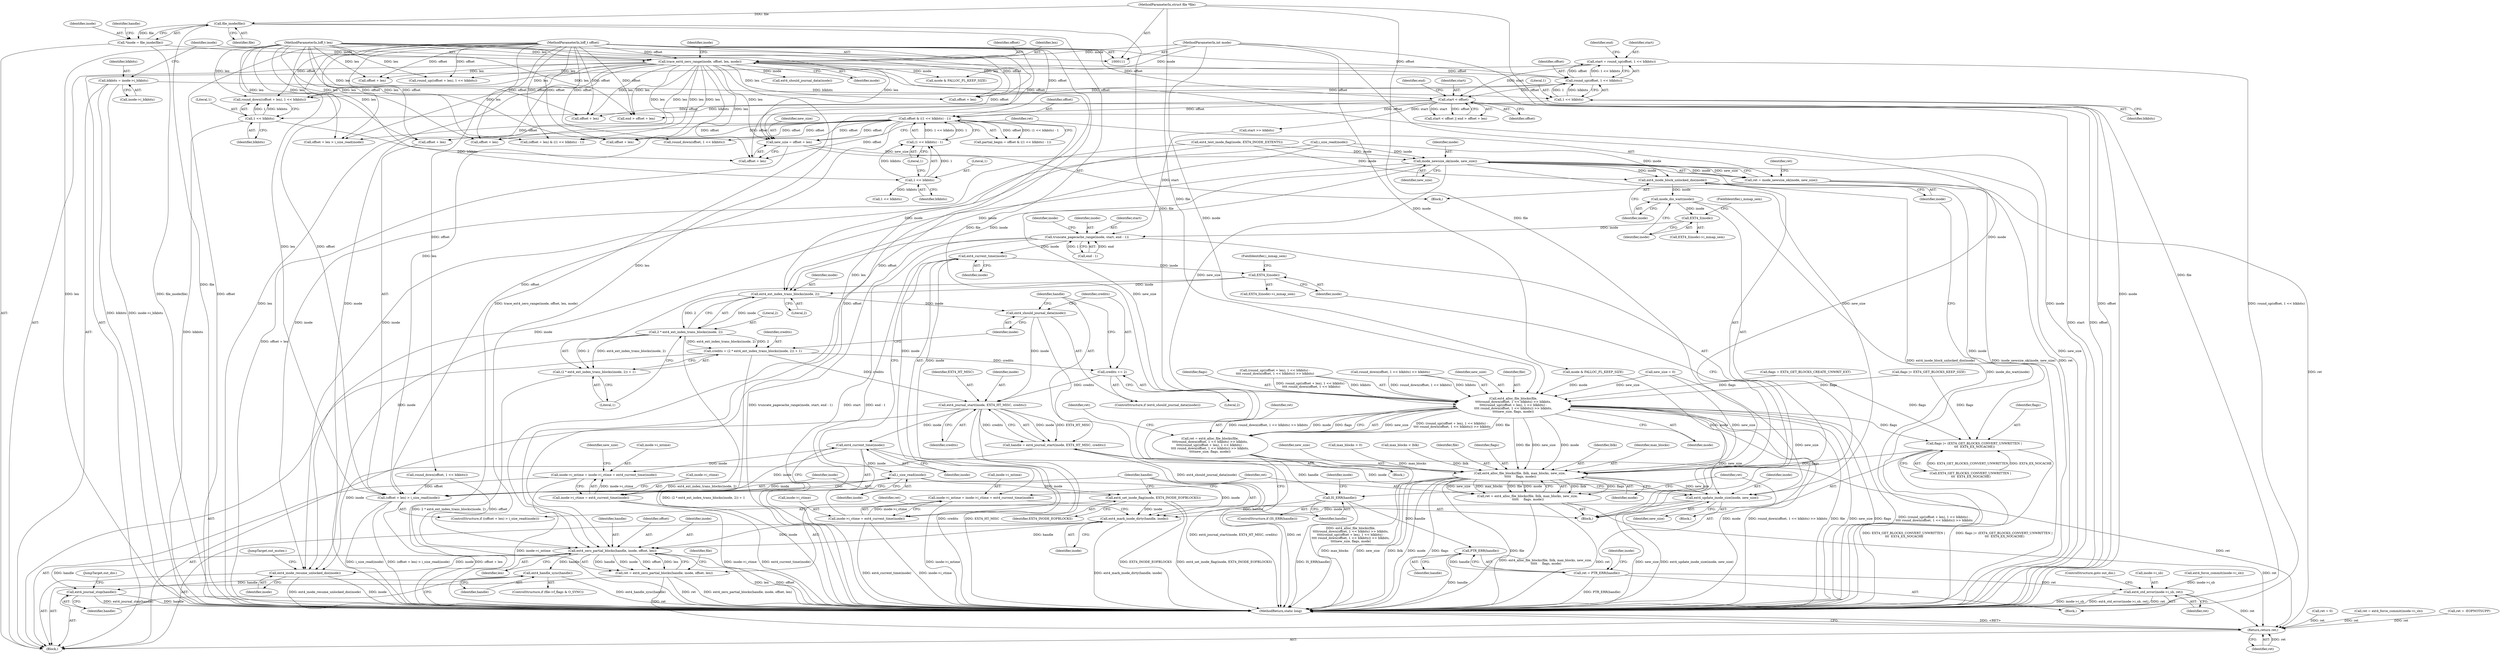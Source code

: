 digraph "0_linux_ea3d7209ca01da209cda6f0dea8be9cc4b7a933b_1@integer" {
"1000275" [label="(Call,new_size = offset + len)"];
"1000113" [label="(MethodParameterIn,loff_t offset)"];
"1000207" [label="(Call,offset & ((1 << blkbits) - 1))"];
"1000194" [label="(Call,start < offset)"];
"1000176" [label="(Call,start = round_up(offset, 1 << blkbits))"];
"1000178" [label="(Call,round_up(offset, 1 << blkbits))"];
"1000148" [label="(Call,trace_ext4_zero_range(inode, offset, len, mode))"];
"1000118" [label="(Call,*inode = file_inode(file))"];
"1000120" [label="(Call,file_inode(file))"];
"1000112" [label="(MethodParameterIn,struct file *file)"];
"1000114" [label="(MethodParameterIn,loff_t len)"];
"1000115" [label="(MethodParameterIn,int mode)"];
"1000180" [label="(Call,1 << blkbits)"];
"1000143" [label="(Call,blkbits = inode->i_blkbits)"];
"1000209" [label="(Call,(1 << blkbits) - 1)"];
"1000210" [label="(Call,1 << blkbits)"];
"1000189" [label="(Call,1 << blkbits)"];
"1000282" [label="(Call,inode_newsize_ok(inode, new_size))"];
"1000280" [label="(Call,ret = inode_newsize_ok(inode, new_size))"];
"1000488" [label="(Return,return ret;)"];
"1000305" [label="(Call,ext4_alloc_file_blocks(file,\n\t\t\t\tround_down(offset, 1 << blkbits) >> blkbits,\n\t\t\t\t(round_up((offset + len), 1 << blkbits) -\n\t\t\t\t round_down(offset, 1 << blkbits)) >> blkbits,\n\t\t\t\tnew_size, flags, mode))"];
"1000303" [label="(Call,ret = ext4_alloc_file_blocks(file,\n\t\t\t\tround_down(offset, 1 << blkbits) >> blkbits,\n\t\t\t\t(round_up((offset + len), 1 << blkbits) -\n\t\t\t\t round_down(offset, 1 << blkbits)) >> blkbits,\n\t\t\t\tnew_size, flags, mode))"];
"1000340" [label="(Call,flags |= (EXT4_GET_BLOCKS_CONVERT_UNWRITTEN |\n \t\t\t  EXT4_EX_NOCACHE))"];
"1000373" [label="(Call,ext4_alloc_file_blocks(file, lblk, max_blocks, new_size,\n \t\t\t\t\t     flags, mode))"];
"1000371" [label="(Call,ret = ext4_alloc_file_blocks(file, lblk, max_blocks, new_size,\n \t\t\t\t\t     flags, mode))"];
"1000444" [label="(Call,ext4_update_inode_size(inode, new_size))"];
"1000459" [label="(Call,ext4_mark_inode_dirty(handle, inode))"];
"1000464" [label="(Call,ext4_zero_partial_blocks(handle, inode, offset, len))"];
"1000462" [label="(Call,ret = ext4_zero_partial_blocks(handle, inode, offset, len))"];
"1000475" [label="(Call,ext4_handle_sync(handle))"];
"1000477" [label="(Call,ext4_journal_stop(handle))"];
"1000480" [label="(Call,ext4_inode_resume_unlocked_dio(inode))"];
"1000345" [label="(Call,ext4_inode_block_unlocked_dio(inode))"];
"1000347" [label="(Call,inode_dio_wait(inode))"];
"1000352" [label="(Call,EXT4_I(inode))"];
"1000355" [label="(Call,truncate_pagecache_range(inode, start, end - 1))"];
"1000369" [label="(Call,ext4_current_time(inode))"];
"1000361" [label="(Call,inode->i_mtime = inode->i_ctime = ext4_current_time(inode))"];
"1000365" [label="(Call,inode->i_ctime = ext4_current_time(inode))"];
"1000383" [label="(Call,EXT4_I(inode))"];
"1000401" [label="(Call,ext4_ext_index_trans_blocks(inode, 2))"];
"1000399" [label="(Call,2 * ext4_ext_index_trans_blocks(inode, 2))"];
"1000396" [label="(Call,credits = (2 * ext4_ext_index_trans_blocks(inode, 2)) + 1)"];
"1000408" [label="(Call,credits += 2)"];
"1000413" [label="(Call,ext4_journal_start(inode, EXT4_HT_MISC, credits))"];
"1000411" [label="(Call,handle = ext4_journal_start(inode, EXT4_HT_MISC, credits))"];
"1000418" [label="(Call,IS_ERR(handle))"];
"1000423" [label="(Call,PTR_ERR(handle))"];
"1000421" [label="(Call,ret = PTR_ERR(handle))"];
"1000425" [label="(Call,ext4_std_error(inode->i_sb, ret))"];
"1000439" [label="(Call,ext4_current_time(inode))"];
"1000431" [label="(Call,inode->i_mtime = inode->i_ctime = ext4_current_time(inode))"];
"1000435" [label="(Call,inode->i_ctime = ext4_current_time(inode))"];
"1000454" [label="(Call,i_size_read(inode))"];
"1000450" [label="(Call,(offset + len) > i_size_read(inode))"];
"1000456" [label="(Call,ext4_set_inode_flag(inode, EXT4_INODE_EOFBLOCKS))"];
"1000398" [label="(Call,(2 * ext4_ext_index_trans_blocks(inode, 2)) + 1)"];
"1000406" [label="(Call,ext4_should_journal_data(inode))"];
"1000365" [label="(Call,inode->i_ctime = ext4_current_time(inode))"];
"1000189" [label="(Call,1 << blkbits)"];
"1000265" [label="(Call,mode & FALLOC_FL_KEEP_SIZE)"];
"1000482" [label="(JumpTarget,out_mutex:)"];
"1000382" [label="(Call,EXT4_I(inode)->i_mmap_sem)"];
"1000274" [label="(Block,)"];
"1000401" [label="(Call,ext4_ext_index_trans_blocks(inode, 2))"];
"1000308" [label="(Call,round_down(offset, 1 << blkbits))"];
"1000477" [label="(Call,ext4_journal_stop(handle))"];
"1000199" [label="(Call,offset + len)"];
"1000464" [label="(Call,ext4_zero_partial_blocks(handle, inode, offset, len))"];
"1000340" [label="(Call,flags |= (EXT4_GET_BLOCKS_CONVERT_UNWRITTEN |\n \t\t\t  EXT4_EX_NOCACHE))"];
"1000469" [label="(ControlStructure,if (file->f_flags & O_SYNC))"];
"1000114" [label="(MethodParameterIn,loff_t len)"];
"1000197" [label="(Call,end > offset + len)"];
"1000288" [label="(Call,flags = EXT4_GET_BLOCKS_CREATE_UNWRIT_EXT)"];
"1000120" [label="(Call,file_inode(file))"];
"1000371" [label="(Call,ret = ext4_alloc_file_blocks(file, lblk, max_blocks, new_size,\n \t\t\t\t\t     flags, mode))"];
"1000286" [label="(Identifier,ret)"];
"1000180" [label="(Call,1 << blkbits)"];
"1000295" [label="(Call,flags |= EXT4_GET_BLOCKS_KEEP_SIZE)"];
"1000375" [label="(Identifier,lblk)"];
"1000475" [label="(Call,ext4_handle_sync(handle))"];
"1000402" [label="(Identifier,inode)"];
"1000451" [label="(Call,offset + len)"];
"1000449" [label="(ControlStructure,if ((offset + len) > i_size_read(inode)))"];
"1000207" [label="(Call,offset & ((1 << blkbits) - 1))"];
"1000362" [label="(Call,inode->i_mtime)"];
"1000363" [label="(Identifier,inode)"];
"1000191" [label="(Identifier,blkbits)"];
"1000304" [label="(Identifier,ret)"];
"1000376" [label="(Identifier,max_blocks)"];
"1000176" [label="(Call,start = round_up(offset, 1 << blkbits))"];
"1000345" [label="(Call,ext4_inode_block_unlocked_dio(inode))"];
"1000383" [label="(Call,EXT4_I(inode))"];
"1000128" [label="(Call,new_size = 0)"];
"1000377" [label="(Identifier,new_size)"];
"1000352" [label="(Call,EXT4_I(inode))"];
"1000336" [label="(Call,max_blocks > 0)"];
"1000415" [label="(Identifier,EXT4_HT_MISC)"];
"1000403" [label="(Literal,2)"];
"1000330" [label="(Identifier,flags)"];
"1000444" [label="(Call,ext4_update_inode_size(inode, new_size))"];
"1000436" [label="(Call,inode->i_ctime)"];
"1000314" [label="(Call,(round_up((offset + len), 1 << blkbits) -\n\t\t\t\t round_down(offset, 1 << blkbits)) >> blkbits)"];
"1000361" [label="(Call,inode->i_mtime = inode->i_ctime = ext4_current_time(inode))"];
"1000433" [label="(Identifier,inode)"];
"1000116" [label="(Block,)"];
"1000307" [label="(Call,round_down(offset, 1 << blkbits) >> blkbits)"];
"1000418" [label="(Call,IS_ERR(handle))"];
"1000466" [label="(Identifier,inode)"];
"1000479" [label="(JumpTarget,out_dio:)"];
"1000277" [label="(Call,offset + len)"];
"1000455" [label="(Identifier,inode)"];
"1000454" [label="(Call,i_size_read(inode))"];
"1000182" [label="(Identifier,blkbits)"];
"1000302" [label="(Block,)"];
"1000179" [label="(Identifier,offset)"];
"1000461" [label="(Identifier,inode)"];
"1000405" [label="(ControlStructure,if (ext4_should_journal_data(inode)))"];
"1000421" [label="(Call,ret = PTR_ERR(handle))"];
"1000435" [label="(Call,inode->i_ctime = ext4_current_time(inode))"];
"1000478" [label="(Identifier,handle)"];
"1000356" [label="(Identifier,inode)"];
"1000144" [label="(Identifier,blkbits)"];
"1000275" [label="(Call,new_size = offset + len)"];
"1000212" [label="(Identifier,blkbits)"];
"1000205" [label="(Call,partial_begin = offset & ((1 << blkbits) - 1))"];
"1000354" [label="(FieldIdentifier,i_mmap_sem)"];
"1000253" [label="(Call,ext4_test_inode_flag(inode, EXT4_INODE_EXTENTS))"];
"1000236" [label="(Call,max_blocks < lblk)"];
"1000413" [label="(Call,ext4_journal_start(inode, EXT4_HT_MISC, credits))"];
"1000178" [label="(Call,round_up(offset, 1 << blkbits))"];
"1000118" [label="(Call,*inode = file_inode(file))"];
"1000422" [label="(Identifier,ret)"];
"1000323" [label="(Call,round_down(offset, 1 << blkbits))"];
"1000432" [label="(Call,inode->i_mtime)"];
"1000346" [label="(Identifier,inode)"];
"1000150" [label="(Identifier,offset)"];
"1000459" [label="(Call,ext4_mark_inode_dirty(handle, inode))"];
"1000370" [label="(Identifier,inode)"];
"1000112" [label="(MethodParameterIn,struct file *file)"];
"1000227" [label="(Call,start >> blkbits)"];
"1000216" [label="(Call,(offset + len) & ((1 << blkbits) - 1))"];
"1000450" [label="(Call,(offset + len) > i_size_read(inode))"];
"1000366" [label="(Call,inode->i_ctime)"];
"1000481" [label="(Identifier,inode)"];
"1000217" [label="(Call,offset + len)"];
"1000353" [label="(Identifier,inode)"];
"1000280" [label="(Call,ret = inode_newsize_ok(inode, new_size))"];
"1000209" [label="(Call,(1 << blkbits) - 1)"];
"1000329" [label="(Identifier,new_size)"];
"1000351" [label="(Call,EXT4_I(inode)->i_mmap_sem)"];
"1000357" [label="(Identifier,start)"];
"1000143" [label="(Call,blkbits = inode->i_blkbits)"];
"1000430" [label="(ControlStructure,goto out_dio;)"];
"1000373" [label="(Call,ext4_alloc_file_blocks(file, lblk, max_blocks, new_size,\n \t\t\t\t\t     flags, mode))"];
"1000132" [label="(Call,ret = 0)"];
"1000446" [label="(Identifier,new_size)"];
"1000292" [label="(Call,mode & FALLOC_FL_KEEP_SIZE)"];
"1000488" [label="(Return,return ret;)"];
"1000417" [label="(ControlStructure,if (IS_ERR(handle)))"];
"1000268" [label="(Call,offset + len > i_size_read(inode))"];
"1000385" [label="(FieldIdentifier,i_mmap_sem)"];
"1000184" [label="(Identifier,end)"];
"1000463" [label="(Identifier,ret)"];
"1000439" [label="(Call,ext4_current_time(inode))"];
"1000443" [label="(Block,)"];
"1000355" [label="(Call,truncate_pagecache_range(inode, start, end - 1))"];
"1000151" [label="(Identifier,len)"];
"1000221" [label="(Call,1 << blkbits)"];
"1000115" [label="(MethodParameterIn,int mode)"];
"1000425" [label="(Call,ext4_std_error(inode->i_sb, ret))"];
"1000374" [label="(Identifier,file)"];
"1000166" [label="(Call,ret = ext4_force_commit(inode->i_sb))"];
"1000426" [label="(Call,inode->i_sb)"];
"1000113" [label="(MethodParameterIn,loff_t offset)"];
"1000396" [label="(Call,credits = (2 * ext4_ext_index_trans_blocks(inode, 2)) + 1)"];
"1000193" [label="(Call,start < offset || end > offset + len)"];
"1000276" [label="(Identifier,new_size)"];
"1000379" [label="(Identifier,mode)"];
"1000407" [label="(Identifier,inode)"];
"1000431" [label="(Call,inode->i_mtime = inode->i_ctime = ext4_current_time(inode))"];
"1000190" [label="(Literal,1)"];
"1000411" [label="(Call,handle = ext4_journal_start(inode, EXT4_HT_MISC, credits))"];
"1000186" [label="(Call,offset + len)"];
"1000208" [label="(Identifier,offset)"];
"1000342" [label="(Call,EXT4_GET_BLOCKS_CONVERT_UNWRITTEN |\n \t\t\t  EXT4_EX_NOCACHE)"];
"1000408" [label="(Call,credits += 2)"];
"1000257" [label="(Call,ret = -EOPNOTSUPP)"];
"1000419" [label="(Identifier,handle)"];
"1000211" [label="(Literal,1)"];
"1000406" [label="(Call,ext4_should_journal_data(inode))"];
"1000272" [label="(Call,i_size_read(inode))"];
"1000457" [label="(Identifier,inode)"];
"1000489" [label="(Identifier,ret)"];
"1000400" [label="(Literal,2)"];
"1000198" [label="(Identifier,end)"];
"1000195" [label="(Identifier,start)"];
"1000210" [label="(Call,1 << blkbits)"];
"1000348" [label="(Identifier,inode)"];
"1000317" [label="(Call,offset + len)"];
"1000442" [label="(Identifier,new_size)"];
"1000185" [label="(Call,round_down((offset + len), 1 << blkbits))"];
"1000177" [label="(Identifier,start)"];
"1000423" [label="(Call,PTR_ERR(handle))"];
"1000316" [label="(Call,round_up((offset + len), 1 << blkbits))"];
"1000462" [label="(Call,ret = ext4_zero_partial_blocks(handle, inode, offset, len))"];
"1000397" [label="(Identifier,credits)"];
"1000429" [label="(Identifier,ret)"];
"1000460" [label="(Identifier,handle)"];
"1000468" [label="(Identifier,len)"];
"1000399" [label="(Call,2 * ext4_ext_index_trans_blocks(inode, 2))"];
"1000305" [label="(Call,ext4_alloc_file_blocks(file,\n\t\t\t\tround_down(offset, 1 << blkbits) >> blkbits,\n\t\t\t\t(round_up((offset + len), 1 << blkbits) -\n\t\t\t\t round_down(offset, 1 << blkbits)) >> blkbits,\n\t\t\t\tnew_size, flags, mode))"];
"1000420" [label="(Block,)"];
"1000456" [label="(Call,ext4_set_inode_flag(inode, EXT4_INODE_EOFBLOCKS))"];
"1000283" [label="(Identifier,inode)"];
"1000476" [label="(Identifier,handle)"];
"1000410" [label="(Literal,2)"];
"1000145" [label="(Call,inode->i_blkbits)"];
"1000163" [label="(Call,ext4_should_journal_data(inode))"];
"1000465" [label="(Identifier,handle)"];
"1000303" [label="(Call,ret = ext4_alloc_file_blocks(file,\n\t\t\t\tround_down(offset, 1 << blkbits) >> blkbits,\n\t\t\t\t(round_up((offset + len), 1 << blkbits) -\n\t\t\t\t round_down(offset, 1 << blkbits)) >> blkbits,\n\t\t\t\tnew_size, flags, mode))"];
"1000157" [label="(Identifier,inode)"];
"1000347" [label="(Call,inode_dio_wait(inode))"];
"1000333" [label="(Identifier,ret)"];
"1000194" [label="(Call,start < offset)"];
"1000196" [label="(Identifier,offset)"];
"1000369" [label="(Call,ext4_current_time(inode))"];
"1000119" [label="(Identifier,inode)"];
"1000124" [label="(Identifier,handle)"];
"1000213" [label="(Literal,1)"];
"1000284" [label="(Identifier,new_size)"];
"1000440" [label="(Identifier,inode)"];
"1000480" [label="(Call,ext4_inode_resume_unlocked_dio(inode))"];
"1000424" [label="(Identifier,handle)"];
"1000427" [label="(Identifier,inode)"];
"1000398" [label="(Call,(2 * ext4_ext_index_trans_blocks(inode, 2)) + 1)"];
"1000168" [label="(Call,ext4_force_commit(inode->i_sb))"];
"1000152" [label="(Identifier,mode)"];
"1000281" [label="(Identifier,ret)"];
"1000306" [label="(Identifier,file)"];
"1000269" [label="(Call,offset + len)"];
"1000282" [label="(Call,inode_newsize_ok(inode, new_size))"];
"1000149" [label="(Identifier,inode)"];
"1000339" [label="(Block,)"];
"1000467" [label="(Identifier,offset)"];
"1000378" [label="(Identifier,flags)"];
"1000358" [label="(Call,end - 1)"];
"1000472" [label="(Identifier,file)"];
"1000372" [label="(Identifier,ret)"];
"1000445" [label="(Identifier,inode)"];
"1000414" [label="(Identifier,inode)"];
"1000181" [label="(Literal,1)"];
"1000341" [label="(Identifier,flags)"];
"1000404" [label="(Literal,1)"];
"1000458" [label="(Identifier,EXT4_INODE_EOFBLOCKS)"];
"1000384" [label="(Identifier,inode)"];
"1000148" [label="(Call,trace_ext4_zero_range(inode, offset, len, mode))"];
"1000331" [label="(Identifier,mode)"];
"1000416" [label="(Identifier,credits)"];
"1000412" [label="(Identifier,handle)"];
"1000409" [label="(Identifier,credits)"];
"1000490" [label="(MethodReturn,static long)"];
"1000121" [label="(Identifier,file)"];
"1000275" -> "1000274"  [label="AST: "];
"1000275" -> "1000277"  [label="CFG: "];
"1000276" -> "1000275"  [label="AST: "];
"1000277" -> "1000275"  [label="AST: "];
"1000281" -> "1000275"  [label="CFG: "];
"1000275" -> "1000490"  [label="DDG: offset + len"];
"1000113" -> "1000275"  [label="DDG: offset"];
"1000207" -> "1000275"  [label="DDG: offset"];
"1000114" -> "1000275"  [label="DDG: len"];
"1000148" -> "1000275"  [label="DDG: len"];
"1000275" -> "1000282"  [label="DDG: new_size"];
"1000113" -> "1000111"  [label="AST: "];
"1000113" -> "1000490"  [label="DDG: offset"];
"1000113" -> "1000148"  [label="DDG: offset"];
"1000113" -> "1000178"  [label="DDG: offset"];
"1000113" -> "1000185"  [label="DDG: offset"];
"1000113" -> "1000186"  [label="DDG: offset"];
"1000113" -> "1000194"  [label="DDG: offset"];
"1000113" -> "1000197"  [label="DDG: offset"];
"1000113" -> "1000199"  [label="DDG: offset"];
"1000113" -> "1000207"  [label="DDG: offset"];
"1000113" -> "1000216"  [label="DDG: offset"];
"1000113" -> "1000217"  [label="DDG: offset"];
"1000113" -> "1000268"  [label="DDG: offset"];
"1000113" -> "1000269"  [label="DDG: offset"];
"1000113" -> "1000277"  [label="DDG: offset"];
"1000113" -> "1000308"  [label="DDG: offset"];
"1000113" -> "1000316"  [label="DDG: offset"];
"1000113" -> "1000317"  [label="DDG: offset"];
"1000113" -> "1000323"  [label="DDG: offset"];
"1000113" -> "1000450"  [label="DDG: offset"];
"1000113" -> "1000451"  [label="DDG: offset"];
"1000113" -> "1000464"  [label="DDG: offset"];
"1000207" -> "1000205"  [label="AST: "];
"1000207" -> "1000209"  [label="CFG: "];
"1000208" -> "1000207"  [label="AST: "];
"1000209" -> "1000207"  [label="AST: "];
"1000205" -> "1000207"  [label="CFG: "];
"1000207" -> "1000205"  [label="DDG: offset"];
"1000207" -> "1000205"  [label="DDG: (1 << blkbits) - 1"];
"1000194" -> "1000207"  [label="DDG: offset"];
"1000209" -> "1000207"  [label="DDG: 1 << blkbits"];
"1000209" -> "1000207"  [label="DDG: 1"];
"1000207" -> "1000216"  [label="DDG: offset"];
"1000207" -> "1000217"  [label="DDG: offset"];
"1000207" -> "1000268"  [label="DDG: offset"];
"1000207" -> "1000269"  [label="DDG: offset"];
"1000207" -> "1000277"  [label="DDG: offset"];
"1000207" -> "1000308"  [label="DDG: offset"];
"1000207" -> "1000450"  [label="DDG: offset"];
"1000207" -> "1000451"  [label="DDG: offset"];
"1000207" -> "1000464"  [label="DDG: offset"];
"1000194" -> "1000193"  [label="AST: "];
"1000194" -> "1000196"  [label="CFG: "];
"1000195" -> "1000194"  [label="AST: "];
"1000196" -> "1000194"  [label="AST: "];
"1000198" -> "1000194"  [label="CFG: "];
"1000193" -> "1000194"  [label="CFG: "];
"1000194" -> "1000490"  [label="DDG: start"];
"1000194" -> "1000490"  [label="DDG: offset"];
"1000194" -> "1000193"  [label="DDG: start"];
"1000194" -> "1000193"  [label="DDG: offset"];
"1000176" -> "1000194"  [label="DDG: start"];
"1000178" -> "1000194"  [label="DDG: offset"];
"1000194" -> "1000197"  [label="DDG: offset"];
"1000194" -> "1000199"  [label="DDG: offset"];
"1000194" -> "1000227"  [label="DDG: start"];
"1000176" -> "1000116"  [label="AST: "];
"1000176" -> "1000178"  [label="CFG: "];
"1000177" -> "1000176"  [label="AST: "];
"1000178" -> "1000176"  [label="AST: "];
"1000184" -> "1000176"  [label="CFG: "];
"1000176" -> "1000490"  [label="DDG: round_up(offset, 1 << blkbits)"];
"1000178" -> "1000176"  [label="DDG: offset"];
"1000178" -> "1000176"  [label="DDG: 1 << blkbits"];
"1000178" -> "1000180"  [label="CFG: "];
"1000179" -> "1000178"  [label="AST: "];
"1000180" -> "1000178"  [label="AST: "];
"1000148" -> "1000178"  [label="DDG: offset"];
"1000180" -> "1000178"  [label="DDG: 1"];
"1000180" -> "1000178"  [label="DDG: blkbits"];
"1000178" -> "1000185"  [label="DDG: offset"];
"1000178" -> "1000186"  [label="DDG: offset"];
"1000148" -> "1000116"  [label="AST: "];
"1000148" -> "1000152"  [label="CFG: "];
"1000149" -> "1000148"  [label="AST: "];
"1000150" -> "1000148"  [label="AST: "];
"1000151" -> "1000148"  [label="AST: "];
"1000152" -> "1000148"  [label="AST: "];
"1000157" -> "1000148"  [label="CFG: "];
"1000148" -> "1000490"  [label="DDG: len"];
"1000148" -> "1000490"  [label="DDG: mode"];
"1000148" -> "1000490"  [label="DDG: trace_ext4_zero_range(inode, offset, len, mode)"];
"1000148" -> "1000490"  [label="DDG: inode"];
"1000148" -> "1000490"  [label="DDG: offset"];
"1000118" -> "1000148"  [label="DDG: inode"];
"1000114" -> "1000148"  [label="DDG: len"];
"1000115" -> "1000148"  [label="DDG: mode"];
"1000148" -> "1000163"  [label="DDG: inode"];
"1000148" -> "1000185"  [label="DDG: len"];
"1000148" -> "1000186"  [label="DDG: len"];
"1000148" -> "1000197"  [label="DDG: len"];
"1000148" -> "1000199"  [label="DDG: len"];
"1000148" -> "1000216"  [label="DDG: len"];
"1000148" -> "1000217"  [label="DDG: len"];
"1000148" -> "1000265"  [label="DDG: mode"];
"1000148" -> "1000268"  [label="DDG: len"];
"1000148" -> "1000269"  [label="DDG: len"];
"1000148" -> "1000277"  [label="DDG: len"];
"1000148" -> "1000316"  [label="DDG: len"];
"1000148" -> "1000317"  [label="DDG: len"];
"1000148" -> "1000450"  [label="DDG: len"];
"1000148" -> "1000451"  [label="DDG: len"];
"1000148" -> "1000464"  [label="DDG: len"];
"1000118" -> "1000116"  [label="AST: "];
"1000118" -> "1000120"  [label="CFG: "];
"1000119" -> "1000118"  [label="AST: "];
"1000120" -> "1000118"  [label="AST: "];
"1000124" -> "1000118"  [label="CFG: "];
"1000118" -> "1000490"  [label="DDG: file_inode(file)"];
"1000120" -> "1000118"  [label="DDG: file"];
"1000120" -> "1000121"  [label="CFG: "];
"1000121" -> "1000120"  [label="AST: "];
"1000120" -> "1000490"  [label="DDG: file"];
"1000112" -> "1000120"  [label="DDG: file"];
"1000120" -> "1000305"  [label="DDG: file"];
"1000120" -> "1000373"  [label="DDG: file"];
"1000112" -> "1000111"  [label="AST: "];
"1000112" -> "1000490"  [label="DDG: file"];
"1000112" -> "1000305"  [label="DDG: file"];
"1000112" -> "1000373"  [label="DDG: file"];
"1000114" -> "1000111"  [label="AST: "];
"1000114" -> "1000490"  [label="DDG: len"];
"1000114" -> "1000185"  [label="DDG: len"];
"1000114" -> "1000186"  [label="DDG: len"];
"1000114" -> "1000197"  [label="DDG: len"];
"1000114" -> "1000199"  [label="DDG: len"];
"1000114" -> "1000216"  [label="DDG: len"];
"1000114" -> "1000217"  [label="DDG: len"];
"1000114" -> "1000268"  [label="DDG: len"];
"1000114" -> "1000269"  [label="DDG: len"];
"1000114" -> "1000277"  [label="DDG: len"];
"1000114" -> "1000316"  [label="DDG: len"];
"1000114" -> "1000317"  [label="DDG: len"];
"1000114" -> "1000450"  [label="DDG: len"];
"1000114" -> "1000451"  [label="DDG: len"];
"1000114" -> "1000464"  [label="DDG: len"];
"1000115" -> "1000111"  [label="AST: "];
"1000115" -> "1000490"  [label="DDG: mode"];
"1000115" -> "1000265"  [label="DDG: mode"];
"1000115" -> "1000292"  [label="DDG: mode"];
"1000115" -> "1000305"  [label="DDG: mode"];
"1000115" -> "1000373"  [label="DDG: mode"];
"1000180" -> "1000182"  [label="CFG: "];
"1000181" -> "1000180"  [label="AST: "];
"1000182" -> "1000180"  [label="AST: "];
"1000143" -> "1000180"  [label="DDG: blkbits"];
"1000180" -> "1000189"  [label="DDG: blkbits"];
"1000143" -> "1000116"  [label="AST: "];
"1000143" -> "1000145"  [label="CFG: "];
"1000144" -> "1000143"  [label="AST: "];
"1000145" -> "1000143"  [label="AST: "];
"1000149" -> "1000143"  [label="CFG: "];
"1000143" -> "1000490"  [label="DDG: blkbits"];
"1000143" -> "1000490"  [label="DDG: inode->i_blkbits"];
"1000209" -> "1000213"  [label="CFG: "];
"1000210" -> "1000209"  [label="AST: "];
"1000213" -> "1000209"  [label="AST: "];
"1000210" -> "1000209"  [label="DDG: 1"];
"1000210" -> "1000209"  [label="DDG: blkbits"];
"1000210" -> "1000212"  [label="CFG: "];
"1000211" -> "1000210"  [label="AST: "];
"1000212" -> "1000210"  [label="AST: "];
"1000213" -> "1000210"  [label="CFG: "];
"1000189" -> "1000210"  [label="DDG: blkbits"];
"1000210" -> "1000221"  [label="DDG: blkbits"];
"1000189" -> "1000185"  [label="AST: "];
"1000189" -> "1000191"  [label="CFG: "];
"1000190" -> "1000189"  [label="AST: "];
"1000191" -> "1000189"  [label="AST: "];
"1000185" -> "1000189"  [label="CFG: "];
"1000189" -> "1000490"  [label="DDG: blkbits"];
"1000189" -> "1000185"  [label="DDG: 1"];
"1000189" -> "1000185"  [label="DDG: blkbits"];
"1000282" -> "1000280"  [label="AST: "];
"1000282" -> "1000284"  [label="CFG: "];
"1000283" -> "1000282"  [label="AST: "];
"1000284" -> "1000282"  [label="AST: "];
"1000280" -> "1000282"  [label="CFG: "];
"1000282" -> "1000490"  [label="DDG: new_size"];
"1000282" -> "1000490"  [label="DDG: inode"];
"1000282" -> "1000280"  [label="DDG: inode"];
"1000282" -> "1000280"  [label="DDG: new_size"];
"1000253" -> "1000282"  [label="DDG: inode"];
"1000272" -> "1000282"  [label="DDG: inode"];
"1000282" -> "1000305"  [label="DDG: new_size"];
"1000282" -> "1000345"  [label="DDG: inode"];
"1000282" -> "1000373"  [label="DDG: new_size"];
"1000282" -> "1000401"  [label="DDG: inode"];
"1000282" -> "1000444"  [label="DDG: new_size"];
"1000282" -> "1000480"  [label="DDG: inode"];
"1000280" -> "1000274"  [label="AST: "];
"1000281" -> "1000280"  [label="AST: "];
"1000286" -> "1000280"  [label="CFG: "];
"1000280" -> "1000490"  [label="DDG: inode_newsize_ok(inode, new_size)"];
"1000280" -> "1000490"  [label="DDG: ret"];
"1000280" -> "1000488"  [label="DDG: ret"];
"1000488" -> "1000116"  [label="AST: "];
"1000488" -> "1000489"  [label="CFG: "];
"1000489" -> "1000488"  [label="AST: "];
"1000490" -> "1000488"  [label="CFG: "];
"1000488" -> "1000490"  [label="DDG: <RET>"];
"1000489" -> "1000488"  [label="DDG: ret"];
"1000303" -> "1000488"  [label="DDG: ret"];
"1000462" -> "1000488"  [label="DDG: ret"];
"1000166" -> "1000488"  [label="DDG: ret"];
"1000257" -> "1000488"  [label="DDG: ret"];
"1000132" -> "1000488"  [label="DDG: ret"];
"1000371" -> "1000488"  [label="DDG: ret"];
"1000425" -> "1000488"  [label="DDG: ret"];
"1000305" -> "1000303"  [label="AST: "];
"1000305" -> "1000331"  [label="CFG: "];
"1000306" -> "1000305"  [label="AST: "];
"1000307" -> "1000305"  [label="AST: "];
"1000314" -> "1000305"  [label="AST: "];
"1000329" -> "1000305"  [label="AST: "];
"1000330" -> "1000305"  [label="AST: "];
"1000331" -> "1000305"  [label="AST: "];
"1000303" -> "1000305"  [label="CFG: "];
"1000305" -> "1000490"  [label="DDG: mode"];
"1000305" -> "1000490"  [label="DDG: round_down(offset, 1 << blkbits) >> blkbits"];
"1000305" -> "1000490"  [label="DDG: file"];
"1000305" -> "1000490"  [label="DDG: new_size"];
"1000305" -> "1000490"  [label="DDG: flags"];
"1000305" -> "1000490"  [label="DDG: (round_up((offset + len), 1 << blkbits) -\n\t\t\t\t round_down(offset, 1 << blkbits)) >> blkbits"];
"1000305" -> "1000303"  [label="DDG: new_size"];
"1000305" -> "1000303"  [label="DDG: (round_up((offset + len), 1 << blkbits) -\n\t\t\t\t round_down(offset, 1 << blkbits)) >> blkbits"];
"1000305" -> "1000303"  [label="DDG: file"];
"1000305" -> "1000303"  [label="DDG: round_down(offset, 1 << blkbits) >> blkbits"];
"1000305" -> "1000303"  [label="DDG: mode"];
"1000305" -> "1000303"  [label="DDG: flags"];
"1000307" -> "1000305"  [label="DDG: round_down(offset, 1 << blkbits)"];
"1000307" -> "1000305"  [label="DDG: blkbits"];
"1000314" -> "1000305"  [label="DDG: round_up((offset + len), 1 << blkbits) -\n\t\t\t\t round_down(offset, 1 << blkbits)"];
"1000314" -> "1000305"  [label="DDG: blkbits"];
"1000128" -> "1000305"  [label="DDG: new_size"];
"1000295" -> "1000305"  [label="DDG: flags"];
"1000288" -> "1000305"  [label="DDG: flags"];
"1000292" -> "1000305"  [label="DDG: mode"];
"1000305" -> "1000340"  [label="DDG: flags"];
"1000305" -> "1000373"  [label="DDG: file"];
"1000305" -> "1000373"  [label="DDG: new_size"];
"1000305" -> "1000373"  [label="DDG: mode"];
"1000305" -> "1000444"  [label="DDG: new_size"];
"1000303" -> "1000302"  [label="AST: "];
"1000304" -> "1000303"  [label="AST: "];
"1000333" -> "1000303"  [label="CFG: "];
"1000303" -> "1000490"  [label="DDG: ret"];
"1000303" -> "1000490"  [label="DDG: ext4_alloc_file_blocks(file,\n\t\t\t\tround_down(offset, 1 << blkbits) >> blkbits,\n\t\t\t\t(round_up((offset + len), 1 << blkbits) -\n\t\t\t\t round_down(offset, 1 << blkbits)) >> blkbits,\n\t\t\t\tnew_size, flags, mode)"];
"1000340" -> "1000339"  [label="AST: "];
"1000340" -> "1000342"  [label="CFG: "];
"1000341" -> "1000340"  [label="AST: "];
"1000342" -> "1000340"  [label="AST: "];
"1000346" -> "1000340"  [label="CFG: "];
"1000340" -> "1000490"  [label="DDG: EXT4_GET_BLOCKS_CONVERT_UNWRITTEN |\n \t\t\t  EXT4_EX_NOCACHE"];
"1000340" -> "1000490"  [label="DDG: flags |= (EXT4_GET_BLOCKS_CONVERT_UNWRITTEN |\n \t\t\t  EXT4_EX_NOCACHE)"];
"1000295" -> "1000340"  [label="DDG: flags"];
"1000288" -> "1000340"  [label="DDG: flags"];
"1000342" -> "1000340"  [label="DDG: EXT4_GET_BLOCKS_CONVERT_UNWRITTEN"];
"1000342" -> "1000340"  [label="DDG: EXT4_EX_NOCACHE"];
"1000340" -> "1000373"  [label="DDG: flags"];
"1000373" -> "1000371"  [label="AST: "];
"1000373" -> "1000379"  [label="CFG: "];
"1000374" -> "1000373"  [label="AST: "];
"1000375" -> "1000373"  [label="AST: "];
"1000376" -> "1000373"  [label="AST: "];
"1000377" -> "1000373"  [label="AST: "];
"1000378" -> "1000373"  [label="AST: "];
"1000379" -> "1000373"  [label="AST: "];
"1000371" -> "1000373"  [label="CFG: "];
"1000373" -> "1000490"  [label="DDG: max_blocks"];
"1000373" -> "1000490"  [label="DDG: new_size"];
"1000373" -> "1000490"  [label="DDG: lblk"];
"1000373" -> "1000490"  [label="DDG: mode"];
"1000373" -> "1000490"  [label="DDG: flags"];
"1000373" -> "1000490"  [label="DDG: file"];
"1000373" -> "1000371"  [label="DDG: lblk"];
"1000373" -> "1000371"  [label="DDG: flags"];
"1000373" -> "1000371"  [label="DDG: new_size"];
"1000373" -> "1000371"  [label="DDG: max_blocks"];
"1000373" -> "1000371"  [label="DDG: file"];
"1000373" -> "1000371"  [label="DDG: mode"];
"1000236" -> "1000373"  [label="DDG: lblk"];
"1000336" -> "1000373"  [label="DDG: max_blocks"];
"1000128" -> "1000373"  [label="DDG: new_size"];
"1000292" -> "1000373"  [label="DDG: mode"];
"1000373" -> "1000444"  [label="DDG: new_size"];
"1000371" -> "1000339"  [label="AST: "];
"1000372" -> "1000371"  [label="AST: "];
"1000384" -> "1000371"  [label="CFG: "];
"1000371" -> "1000490"  [label="DDG: ext4_alloc_file_blocks(file, lblk, max_blocks, new_size,\n \t\t\t\t\t     flags, mode)"];
"1000371" -> "1000490"  [label="DDG: ret"];
"1000444" -> "1000443"  [label="AST: "];
"1000444" -> "1000446"  [label="CFG: "];
"1000445" -> "1000444"  [label="AST: "];
"1000446" -> "1000444"  [label="AST: "];
"1000460" -> "1000444"  [label="CFG: "];
"1000444" -> "1000490"  [label="DDG: new_size"];
"1000444" -> "1000490"  [label="DDG: ext4_update_inode_size(inode, new_size)"];
"1000439" -> "1000444"  [label="DDG: inode"];
"1000128" -> "1000444"  [label="DDG: new_size"];
"1000444" -> "1000459"  [label="DDG: inode"];
"1000459" -> "1000116"  [label="AST: "];
"1000459" -> "1000461"  [label="CFG: "];
"1000460" -> "1000459"  [label="AST: "];
"1000461" -> "1000459"  [label="AST: "];
"1000463" -> "1000459"  [label="CFG: "];
"1000459" -> "1000490"  [label="DDG: ext4_mark_inode_dirty(handle, inode)"];
"1000418" -> "1000459"  [label="DDG: handle"];
"1000454" -> "1000459"  [label="DDG: inode"];
"1000456" -> "1000459"  [label="DDG: inode"];
"1000459" -> "1000464"  [label="DDG: handle"];
"1000459" -> "1000464"  [label="DDG: inode"];
"1000464" -> "1000462"  [label="AST: "];
"1000464" -> "1000468"  [label="CFG: "];
"1000465" -> "1000464"  [label="AST: "];
"1000466" -> "1000464"  [label="AST: "];
"1000467" -> "1000464"  [label="AST: "];
"1000468" -> "1000464"  [label="AST: "];
"1000462" -> "1000464"  [label="CFG: "];
"1000464" -> "1000490"  [label="DDG: len"];
"1000464" -> "1000490"  [label="DDG: offset"];
"1000464" -> "1000462"  [label="DDG: handle"];
"1000464" -> "1000462"  [label="DDG: inode"];
"1000464" -> "1000462"  [label="DDG: offset"];
"1000464" -> "1000462"  [label="DDG: len"];
"1000323" -> "1000464"  [label="DDG: offset"];
"1000464" -> "1000475"  [label="DDG: handle"];
"1000464" -> "1000477"  [label="DDG: handle"];
"1000464" -> "1000480"  [label="DDG: inode"];
"1000462" -> "1000116"  [label="AST: "];
"1000463" -> "1000462"  [label="AST: "];
"1000472" -> "1000462"  [label="CFG: "];
"1000462" -> "1000490"  [label="DDG: ret"];
"1000462" -> "1000490"  [label="DDG: ext4_zero_partial_blocks(handle, inode, offset, len)"];
"1000475" -> "1000469"  [label="AST: "];
"1000475" -> "1000476"  [label="CFG: "];
"1000476" -> "1000475"  [label="AST: "];
"1000478" -> "1000475"  [label="CFG: "];
"1000475" -> "1000490"  [label="DDG: ext4_handle_sync(handle)"];
"1000475" -> "1000477"  [label="DDG: handle"];
"1000477" -> "1000116"  [label="AST: "];
"1000477" -> "1000478"  [label="CFG: "];
"1000478" -> "1000477"  [label="AST: "];
"1000479" -> "1000477"  [label="CFG: "];
"1000477" -> "1000490"  [label="DDG: ext4_journal_stop(handle)"];
"1000477" -> "1000490"  [label="DDG: handle"];
"1000480" -> "1000116"  [label="AST: "];
"1000480" -> "1000481"  [label="CFG: "];
"1000481" -> "1000480"  [label="AST: "];
"1000482" -> "1000480"  [label="CFG: "];
"1000480" -> "1000490"  [label="DDG: ext4_inode_resume_unlocked_dio(inode)"];
"1000480" -> "1000490"  [label="DDG: inode"];
"1000383" -> "1000480"  [label="DDG: inode"];
"1000253" -> "1000480"  [label="DDG: inode"];
"1000413" -> "1000480"  [label="DDG: inode"];
"1000272" -> "1000480"  [label="DDG: inode"];
"1000345" -> "1000339"  [label="AST: "];
"1000345" -> "1000346"  [label="CFG: "];
"1000346" -> "1000345"  [label="AST: "];
"1000348" -> "1000345"  [label="CFG: "];
"1000345" -> "1000490"  [label="DDG: ext4_inode_block_unlocked_dio(inode)"];
"1000253" -> "1000345"  [label="DDG: inode"];
"1000272" -> "1000345"  [label="DDG: inode"];
"1000345" -> "1000347"  [label="DDG: inode"];
"1000347" -> "1000339"  [label="AST: "];
"1000347" -> "1000348"  [label="CFG: "];
"1000348" -> "1000347"  [label="AST: "];
"1000353" -> "1000347"  [label="CFG: "];
"1000347" -> "1000490"  [label="DDG: inode_dio_wait(inode)"];
"1000347" -> "1000352"  [label="DDG: inode"];
"1000352" -> "1000351"  [label="AST: "];
"1000352" -> "1000353"  [label="CFG: "];
"1000353" -> "1000352"  [label="AST: "];
"1000354" -> "1000352"  [label="CFG: "];
"1000352" -> "1000355"  [label="DDG: inode"];
"1000355" -> "1000339"  [label="AST: "];
"1000355" -> "1000358"  [label="CFG: "];
"1000356" -> "1000355"  [label="AST: "];
"1000357" -> "1000355"  [label="AST: "];
"1000358" -> "1000355"  [label="AST: "];
"1000363" -> "1000355"  [label="CFG: "];
"1000355" -> "1000490"  [label="DDG: start"];
"1000355" -> "1000490"  [label="DDG: end - 1"];
"1000355" -> "1000490"  [label="DDG: truncate_pagecache_range(inode, start, end - 1)"];
"1000227" -> "1000355"  [label="DDG: start"];
"1000358" -> "1000355"  [label="DDG: end"];
"1000358" -> "1000355"  [label="DDG: 1"];
"1000355" -> "1000369"  [label="DDG: inode"];
"1000369" -> "1000365"  [label="AST: "];
"1000369" -> "1000370"  [label="CFG: "];
"1000370" -> "1000369"  [label="AST: "];
"1000365" -> "1000369"  [label="CFG: "];
"1000369" -> "1000361"  [label="DDG: inode"];
"1000369" -> "1000365"  [label="DDG: inode"];
"1000369" -> "1000383"  [label="DDG: inode"];
"1000361" -> "1000339"  [label="AST: "];
"1000361" -> "1000365"  [label="CFG: "];
"1000362" -> "1000361"  [label="AST: "];
"1000365" -> "1000361"  [label="AST: "];
"1000372" -> "1000361"  [label="CFG: "];
"1000361" -> "1000490"  [label="DDG: inode->i_mtime"];
"1000365" -> "1000361"  [label="DDG: inode->i_ctime"];
"1000366" -> "1000365"  [label="AST: "];
"1000365" -> "1000490"  [label="DDG: ext4_current_time(inode)"];
"1000365" -> "1000490"  [label="DDG: inode->i_ctime"];
"1000383" -> "1000382"  [label="AST: "];
"1000383" -> "1000384"  [label="CFG: "];
"1000384" -> "1000383"  [label="AST: "];
"1000385" -> "1000383"  [label="CFG: "];
"1000383" -> "1000401"  [label="DDG: inode"];
"1000401" -> "1000399"  [label="AST: "];
"1000401" -> "1000403"  [label="CFG: "];
"1000402" -> "1000401"  [label="AST: "];
"1000403" -> "1000401"  [label="AST: "];
"1000399" -> "1000401"  [label="CFG: "];
"1000401" -> "1000399"  [label="DDG: inode"];
"1000401" -> "1000399"  [label="DDG: 2"];
"1000253" -> "1000401"  [label="DDG: inode"];
"1000272" -> "1000401"  [label="DDG: inode"];
"1000401" -> "1000406"  [label="DDG: inode"];
"1000399" -> "1000398"  [label="AST: "];
"1000400" -> "1000399"  [label="AST: "];
"1000404" -> "1000399"  [label="CFG: "];
"1000399" -> "1000490"  [label="DDG: ext4_ext_index_trans_blocks(inode, 2)"];
"1000399" -> "1000396"  [label="DDG: 2"];
"1000399" -> "1000396"  [label="DDG: ext4_ext_index_trans_blocks(inode, 2)"];
"1000399" -> "1000398"  [label="DDG: 2"];
"1000399" -> "1000398"  [label="DDG: ext4_ext_index_trans_blocks(inode, 2)"];
"1000396" -> "1000116"  [label="AST: "];
"1000396" -> "1000398"  [label="CFG: "];
"1000397" -> "1000396"  [label="AST: "];
"1000398" -> "1000396"  [label="AST: "];
"1000407" -> "1000396"  [label="CFG: "];
"1000396" -> "1000490"  [label="DDG: (2 * ext4_ext_index_trans_blocks(inode, 2)) + 1"];
"1000396" -> "1000408"  [label="DDG: credits"];
"1000396" -> "1000413"  [label="DDG: credits"];
"1000408" -> "1000405"  [label="AST: "];
"1000408" -> "1000410"  [label="CFG: "];
"1000409" -> "1000408"  [label="AST: "];
"1000410" -> "1000408"  [label="AST: "];
"1000412" -> "1000408"  [label="CFG: "];
"1000408" -> "1000413"  [label="DDG: credits"];
"1000413" -> "1000411"  [label="AST: "];
"1000413" -> "1000416"  [label="CFG: "];
"1000414" -> "1000413"  [label="AST: "];
"1000415" -> "1000413"  [label="AST: "];
"1000416" -> "1000413"  [label="AST: "];
"1000411" -> "1000413"  [label="CFG: "];
"1000413" -> "1000490"  [label="DDG: credits"];
"1000413" -> "1000490"  [label="DDG: EXT4_HT_MISC"];
"1000413" -> "1000411"  [label="DDG: inode"];
"1000413" -> "1000411"  [label="DDG: EXT4_HT_MISC"];
"1000413" -> "1000411"  [label="DDG: credits"];
"1000406" -> "1000413"  [label="DDG: inode"];
"1000413" -> "1000439"  [label="DDG: inode"];
"1000411" -> "1000116"  [label="AST: "];
"1000412" -> "1000411"  [label="AST: "];
"1000419" -> "1000411"  [label="CFG: "];
"1000411" -> "1000490"  [label="DDG: ext4_journal_start(inode, EXT4_HT_MISC, credits)"];
"1000411" -> "1000418"  [label="DDG: handle"];
"1000418" -> "1000417"  [label="AST: "];
"1000418" -> "1000419"  [label="CFG: "];
"1000419" -> "1000418"  [label="AST: "];
"1000422" -> "1000418"  [label="CFG: "];
"1000433" -> "1000418"  [label="CFG: "];
"1000418" -> "1000490"  [label="DDG: IS_ERR(handle)"];
"1000418" -> "1000423"  [label="DDG: handle"];
"1000423" -> "1000421"  [label="AST: "];
"1000423" -> "1000424"  [label="CFG: "];
"1000424" -> "1000423"  [label="AST: "];
"1000421" -> "1000423"  [label="CFG: "];
"1000423" -> "1000490"  [label="DDG: handle"];
"1000423" -> "1000421"  [label="DDG: handle"];
"1000421" -> "1000420"  [label="AST: "];
"1000422" -> "1000421"  [label="AST: "];
"1000427" -> "1000421"  [label="CFG: "];
"1000421" -> "1000490"  [label="DDG: PTR_ERR(handle)"];
"1000421" -> "1000425"  [label="DDG: ret"];
"1000425" -> "1000420"  [label="AST: "];
"1000425" -> "1000429"  [label="CFG: "];
"1000426" -> "1000425"  [label="AST: "];
"1000429" -> "1000425"  [label="AST: "];
"1000430" -> "1000425"  [label="CFG: "];
"1000425" -> "1000490"  [label="DDG: inode->i_sb"];
"1000425" -> "1000490"  [label="DDG: ext4_std_error(inode->i_sb, ret)"];
"1000425" -> "1000490"  [label="DDG: ret"];
"1000168" -> "1000425"  [label="DDG: inode->i_sb"];
"1000439" -> "1000435"  [label="AST: "];
"1000439" -> "1000440"  [label="CFG: "];
"1000440" -> "1000439"  [label="AST: "];
"1000435" -> "1000439"  [label="CFG: "];
"1000439" -> "1000431"  [label="DDG: inode"];
"1000439" -> "1000435"  [label="DDG: inode"];
"1000439" -> "1000454"  [label="DDG: inode"];
"1000431" -> "1000116"  [label="AST: "];
"1000431" -> "1000435"  [label="CFG: "];
"1000432" -> "1000431"  [label="AST: "];
"1000435" -> "1000431"  [label="AST: "];
"1000442" -> "1000431"  [label="CFG: "];
"1000431" -> "1000490"  [label="DDG: inode->i_mtime"];
"1000435" -> "1000431"  [label="DDG: inode->i_ctime"];
"1000436" -> "1000435"  [label="AST: "];
"1000435" -> "1000490"  [label="DDG: inode->i_ctime"];
"1000435" -> "1000490"  [label="DDG: ext4_current_time(inode)"];
"1000454" -> "1000450"  [label="AST: "];
"1000454" -> "1000455"  [label="CFG: "];
"1000455" -> "1000454"  [label="AST: "];
"1000450" -> "1000454"  [label="CFG: "];
"1000454" -> "1000450"  [label="DDG: inode"];
"1000454" -> "1000456"  [label="DDG: inode"];
"1000450" -> "1000449"  [label="AST: "];
"1000451" -> "1000450"  [label="AST: "];
"1000457" -> "1000450"  [label="CFG: "];
"1000460" -> "1000450"  [label="CFG: "];
"1000450" -> "1000490"  [label="DDG: (offset + len) > i_size_read(inode)"];
"1000450" -> "1000490"  [label="DDG: offset + len"];
"1000450" -> "1000490"  [label="DDG: i_size_read(inode)"];
"1000323" -> "1000450"  [label="DDG: offset"];
"1000456" -> "1000449"  [label="AST: "];
"1000456" -> "1000458"  [label="CFG: "];
"1000457" -> "1000456"  [label="AST: "];
"1000458" -> "1000456"  [label="AST: "];
"1000460" -> "1000456"  [label="CFG: "];
"1000456" -> "1000490"  [label="DDG: EXT4_INODE_EOFBLOCKS"];
"1000456" -> "1000490"  [label="DDG: ext4_set_inode_flag(inode, EXT4_INODE_EOFBLOCKS)"];
"1000398" -> "1000404"  [label="CFG: "];
"1000404" -> "1000398"  [label="AST: "];
"1000398" -> "1000490"  [label="DDG: 2 * ext4_ext_index_trans_blocks(inode, 2)"];
"1000406" -> "1000405"  [label="AST: "];
"1000406" -> "1000407"  [label="CFG: "];
"1000407" -> "1000406"  [label="AST: "];
"1000409" -> "1000406"  [label="CFG: "];
"1000412" -> "1000406"  [label="CFG: "];
"1000406" -> "1000490"  [label="DDG: ext4_should_journal_data(inode)"];
}
